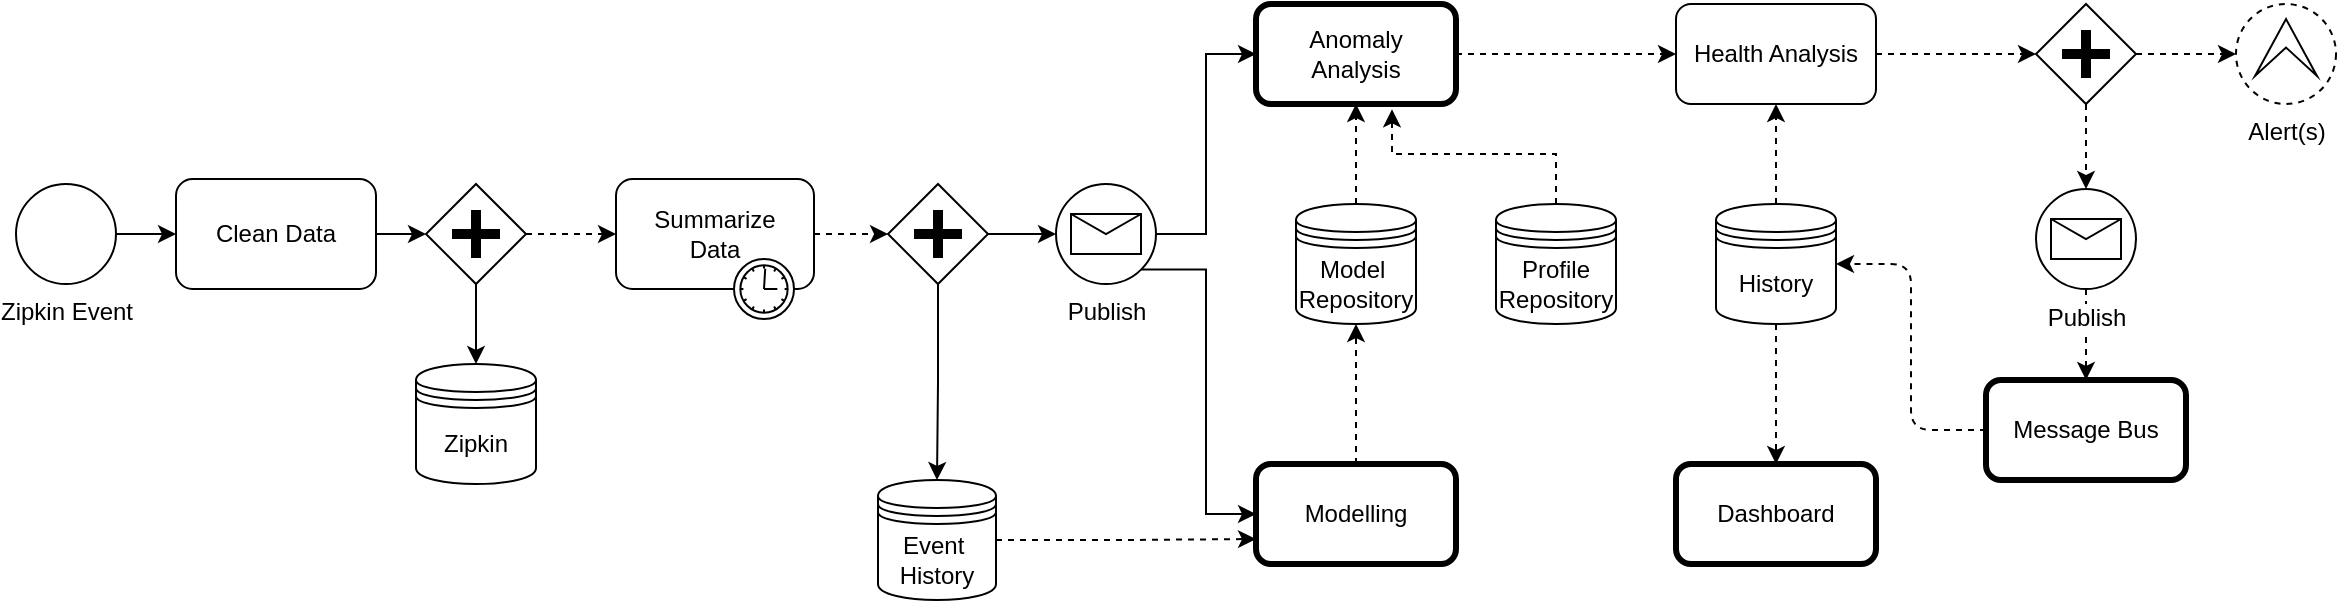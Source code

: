 <mxfile version="12.8.8" type="github">
  <diagram id="v1kaSg5XMLnamlTehL7t" name="Page-1">
    <mxGraphModel dx="782" dy="507" grid="1" gridSize="10" guides="1" tooltips="1" connect="1" arrows="1" fold="1" page="1" pageScale="1" pageWidth="850" pageHeight="1100" math="0" shadow="0">
      <root>
        <mxCell id="0" />
        <mxCell id="1" parent="0" />
        <mxCell id="SxOozk5HX5RI8pWN9_sA-17" style="edgeStyle=orthogonalEdgeStyle;rounded=0;orthogonalLoop=1;jettySize=auto;html=1;exitX=1;exitY=0.5;exitDx=0;exitDy=0;entryX=0;entryY=0.5;entryDx=0;entryDy=0;" edge="1" parent="1" source="SxOozk5HX5RI8pWN9_sA-1" target="SxOozk5HX5RI8pWN9_sA-4">
          <mxGeometry relative="1" as="geometry" />
        </mxCell>
        <mxCell id="SxOozk5HX5RI8pWN9_sA-1" value="Zipkin Event" style="shape=mxgraph.bpmn.shape;html=1;verticalLabelPosition=bottom;labelBackgroundColor=#ffffff;verticalAlign=top;align=center;perimeter=ellipsePerimeter;outlineConnect=0;outline=standard;symbol=general;" vertex="1" parent="1">
          <mxGeometry x="50" y="120" width="50" height="50" as="geometry" />
        </mxCell>
        <mxCell id="SxOozk5HX5RI8pWN9_sA-21" style="edgeStyle=orthogonalEdgeStyle;rounded=0;orthogonalLoop=1;jettySize=auto;html=1;exitX=0.5;exitY=1;exitDx=0;exitDy=0;entryX=0.5;entryY=0;entryDx=0;entryDy=0;" edge="1" parent="1" source="SxOozk5HX5RI8pWN9_sA-3" target="SxOozk5HX5RI8pWN9_sA-8">
          <mxGeometry relative="1" as="geometry" />
        </mxCell>
        <mxCell id="SxOozk5HX5RI8pWN9_sA-46" style="edgeStyle=orthogonalEdgeStyle;rounded=0;orthogonalLoop=1;jettySize=auto;html=1;exitX=1;exitY=0.5;exitDx=0;exitDy=0;dashed=1;entryX=0;entryY=0.5;entryDx=0;entryDy=0;" edge="1" parent="1" source="SxOozk5HX5RI8pWN9_sA-3" target="SxOozk5HX5RI8pWN9_sA-47">
          <mxGeometry relative="1" as="geometry">
            <mxPoint x="340" y="145.5" as="targetPoint" />
          </mxGeometry>
        </mxCell>
        <mxCell id="SxOozk5HX5RI8pWN9_sA-3" value="" style="shape=mxgraph.bpmn.shape;html=1;verticalLabelPosition=bottom;labelBackgroundColor=#ffffff;verticalAlign=top;align=center;perimeter=rhombusPerimeter;background=gateway;outlineConnect=0;outline=none;symbol=parallelGw;" vertex="1" parent="1">
          <mxGeometry x="255" y="120" width="50" height="50" as="geometry" />
        </mxCell>
        <mxCell id="SxOozk5HX5RI8pWN9_sA-19" style="edgeStyle=orthogonalEdgeStyle;rounded=0;orthogonalLoop=1;jettySize=auto;html=1;exitX=1;exitY=0.5;exitDx=0;exitDy=0;entryX=0;entryY=0.5;entryDx=0;entryDy=0;" edge="1" parent="1" source="SxOozk5HX5RI8pWN9_sA-4" target="SxOozk5HX5RI8pWN9_sA-3">
          <mxGeometry relative="1" as="geometry" />
        </mxCell>
        <mxCell id="SxOozk5HX5RI8pWN9_sA-4" value="Clean Data" style="shape=ext;rounded=1;html=1;whiteSpace=wrap;" vertex="1" parent="1">
          <mxGeometry x="130" y="117.5" width="100" height="55" as="geometry" />
        </mxCell>
        <mxCell id="SxOozk5HX5RI8pWN9_sA-8" value="Zipkin" style="shape=datastore;whiteSpace=wrap;html=1;" vertex="1" parent="1">
          <mxGeometry x="250" y="210" width="60" height="60" as="geometry" />
        </mxCell>
        <mxCell id="SxOozk5HX5RI8pWN9_sA-34" style="edgeStyle=orthogonalEdgeStyle;rounded=0;orthogonalLoop=1;jettySize=auto;html=1;entryX=0;entryY=0.75;entryDx=0;entryDy=0;dashed=1;" edge="1" parent="1" source="SxOozk5HX5RI8pWN9_sA-11" target="SxOozk5HX5RI8pWN9_sA-16">
          <mxGeometry relative="1" as="geometry" />
        </mxCell>
        <mxCell id="SxOozk5HX5RI8pWN9_sA-11" value="Event&amp;nbsp;&lt;br&gt;History" style="shape=datastore;whiteSpace=wrap;html=1;" vertex="1" parent="1">
          <mxGeometry x="481" y="268" width="59" height="60" as="geometry" />
        </mxCell>
        <mxCell id="SxOozk5HX5RI8pWN9_sA-27" style="edgeStyle=orthogonalEdgeStyle;rounded=0;orthogonalLoop=1;jettySize=auto;html=1;exitX=1;exitY=0.5;exitDx=0;exitDy=0;entryX=0;entryY=0.5;entryDx=0;entryDy=0;" edge="1" parent="1" source="SxOozk5HX5RI8pWN9_sA-12" target="SxOozk5HX5RI8pWN9_sA-15">
          <mxGeometry relative="1" as="geometry" />
        </mxCell>
        <mxCell id="SxOozk5HX5RI8pWN9_sA-28" style="edgeStyle=orthogonalEdgeStyle;rounded=0;orthogonalLoop=1;jettySize=auto;html=1;exitX=0.855;exitY=0.855;exitDx=0;exitDy=0;exitPerimeter=0;entryX=0;entryY=0.5;entryDx=0;entryDy=0;" edge="1" parent="1" source="SxOozk5HX5RI8pWN9_sA-12" target="SxOozk5HX5RI8pWN9_sA-16">
          <mxGeometry relative="1" as="geometry" />
        </mxCell>
        <mxCell id="SxOozk5HX5RI8pWN9_sA-12" value="Publish" style="shape=mxgraph.bpmn.shape;html=1;verticalLabelPosition=bottom;labelBackgroundColor=#ffffff;verticalAlign=top;align=center;perimeter=ellipsePerimeter;outlineConnect=0;outline=standard;symbol=message;" vertex="1" parent="1">
          <mxGeometry x="570" y="120" width="50" height="50" as="geometry" />
        </mxCell>
        <mxCell id="SxOozk5HX5RI8pWN9_sA-25" style="edgeStyle=orthogonalEdgeStyle;rounded=0;orthogonalLoop=1;jettySize=auto;html=1;exitX=0.5;exitY=1;exitDx=0;exitDy=0;entryX=0.5;entryY=0;entryDx=0;entryDy=0;" edge="1" parent="1" source="SxOozk5HX5RI8pWN9_sA-13" target="SxOozk5HX5RI8pWN9_sA-11">
          <mxGeometry relative="1" as="geometry" />
        </mxCell>
        <mxCell id="SxOozk5HX5RI8pWN9_sA-26" style="edgeStyle=orthogonalEdgeStyle;rounded=0;orthogonalLoop=1;jettySize=auto;html=1;exitX=1;exitY=0.5;exitDx=0;exitDy=0;entryX=0;entryY=0.5;entryDx=0;entryDy=0;" edge="1" parent="1" source="SxOozk5HX5RI8pWN9_sA-13" target="SxOozk5HX5RI8pWN9_sA-12">
          <mxGeometry relative="1" as="geometry" />
        </mxCell>
        <mxCell id="SxOozk5HX5RI8pWN9_sA-13" value="" style="shape=mxgraph.bpmn.shape;html=1;verticalLabelPosition=bottom;labelBackgroundColor=#ffffff;verticalAlign=top;align=center;perimeter=rhombusPerimeter;background=gateway;outlineConnect=0;outline=none;symbol=parallelGw;" vertex="1" parent="1">
          <mxGeometry x="486" y="120" width="50" height="50" as="geometry" />
        </mxCell>
        <mxCell id="SxOozk5HX5RI8pWN9_sA-38" style="edgeStyle=orthogonalEdgeStyle;rounded=0;orthogonalLoop=1;jettySize=auto;html=1;exitX=1;exitY=0.5;exitDx=0;exitDy=0;entryX=0;entryY=0.5;entryDx=0;entryDy=0;dashed=1;" edge="1" parent="1" source="SxOozk5HX5RI8pWN9_sA-15" target="SxOozk5HX5RI8pWN9_sA-37">
          <mxGeometry relative="1" as="geometry" />
        </mxCell>
        <mxCell id="SxOozk5HX5RI8pWN9_sA-15" value="Anomaly &lt;br&gt;Analysis" style="shape=ext;rounded=1;html=1;whiteSpace=wrap;strokeWidth=3;" vertex="1" parent="1">
          <mxGeometry x="670" y="30" width="100" height="50" as="geometry" />
        </mxCell>
        <mxCell id="SxOozk5HX5RI8pWN9_sA-35" style="edgeStyle=orthogonalEdgeStyle;rounded=0;orthogonalLoop=1;jettySize=auto;html=1;exitX=0.5;exitY=0;exitDx=0;exitDy=0;entryX=0.5;entryY=1;entryDx=0;entryDy=0;dashed=1;" edge="1" parent="1" source="SxOozk5HX5RI8pWN9_sA-16" target="SxOozk5HX5RI8pWN9_sA-29">
          <mxGeometry relative="1" as="geometry" />
        </mxCell>
        <mxCell id="SxOozk5HX5RI8pWN9_sA-16" value="Modelling" style="shape=ext;rounded=1;html=1;whiteSpace=wrap;strokeWidth=3;" vertex="1" parent="1">
          <mxGeometry x="670" y="260" width="100" height="50" as="geometry" />
        </mxCell>
        <mxCell id="SxOozk5HX5RI8pWN9_sA-36" style="edgeStyle=orthogonalEdgeStyle;rounded=0;orthogonalLoop=1;jettySize=auto;html=1;entryX=0.5;entryY=1;entryDx=0;entryDy=0;dashed=1;" edge="1" parent="1" source="SxOozk5HX5RI8pWN9_sA-29" target="SxOozk5HX5RI8pWN9_sA-15">
          <mxGeometry relative="1" as="geometry" />
        </mxCell>
        <mxCell id="SxOozk5HX5RI8pWN9_sA-29" value="Model&amp;nbsp;&lt;br&gt;Repository" style="shape=datastore;whiteSpace=wrap;html=1;" vertex="1" parent="1">
          <mxGeometry x="690" y="130" width="60" height="60" as="geometry" />
        </mxCell>
        <mxCell id="SxOozk5HX5RI8pWN9_sA-40" style="edgeStyle=orthogonalEdgeStyle;rounded=0;orthogonalLoop=1;jettySize=auto;html=1;exitX=1;exitY=0.5;exitDx=0;exitDy=0;entryX=0;entryY=0.5;entryDx=0;entryDy=0;dashed=1;" edge="1" parent="1" source="SxOozk5HX5RI8pWN9_sA-37" target="SxOozk5HX5RI8pWN9_sA-39">
          <mxGeometry relative="1" as="geometry" />
        </mxCell>
        <mxCell id="SxOozk5HX5RI8pWN9_sA-37" value="Health Analysis" style="shape=ext;rounded=1;html=1;whiteSpace=wrap;" vertex="1" parent="1">
          <mxGeometry x="880" y="30" width="100" height="50" as="geometry" />
        </mxCell>
        <mxCell id="SxOozk5HX5RI8pWN9_sA-56" value="" style="edgeStyle=orthogonalEdgeStyle;rounded=0;orthogonalLoop=1;jettySize=auto;html=1;dashed=1;" edge="1" parent="1" source="SxOozk5HX5RI8pWN9_sA-39" target="SxOozk5HX5RI8pWN9_sA-55">
          <mxGeometry relative="1" as="geometry" />
        </mxCell>
        <mxCell id="SxOozk5HX5RI8pWN9_sA-63" style="edgeStyle=orthogonalEdgeStyle;rounded=0;orthogonalLoop=1;jettySize=auto;html=1;exitX=0.5;exitY=1;exitDx=0;exitDy=0;entryX=0.5;entryY=0;entryDx=0;entryDy=0;dashed=1;" edge="1" parent="1" source="SxOozk5HX5RI8pWN9_sA-39" target="SxOozk5HX5RI8pWN9_sA-61">
          <mxGeometry relative="1" as="geometry" />
        </mxCell>
        <mxCell id="SxOozk5HX5RI8pWN9_sA-39" value="" style="shape=mxgraph.bpmn.shape;html=1;verticalLabelPosition=bottom;labelBackgroundColor=#ffffff;verticalAlign=top;align=center;perimeter=rhombusPerimeter;background=gateway;outlineConnect=0;outline=none;symbol=parallelGw;" vertex="1" parent="1">
          <mxGeometry x="1060" y="30" width="50" height="50" as="geometry" />
        </mxCell>
        <mxCell id="SxOozk5HX5RI8pWN9_sA-49" style="edgeStyle=orthogonalEdgeStyle;rounded=0;orthogonalLoop=1;jettySize=auto;html=1;exitX=1;exitY=0.5;exitDx=0;exitDy=0;entryX=0;entryY=0.5;entryDx=0;entryDy=0;dashed=1;" edge="1" parent="1" source="SxOozk5HX5RI8pWN9_sA-47" target="SxOozk5HX5RI8pWN9_sA-13">
          <mxGeometry relative="1" as="geometry" />
        </mxCell>
        <mxCell id="SxOozk5HX5RI8pWN9_sA-47" value="Summarize&lt;br&gt;Data" style="html=1;whiteSpace=wrap;rounded=1;dropTarget=0;" vertex="1" parent="1">
          <mxGeometry x="350" y="117.5" width="99" height="55" as="geometry" />
        </mxCell>
        <mxCell id="SxOozk5HX5RI8pWN9_sA-48" value="" style="shape=mxgraph.bpmn.timer_start;perimeter=ellipsePerimeter;html=1;verticalLabelPosition=bottom;labelBackgroundColor=#ffffff;verticalAlign=top;outlineConnect=0;" vertex="1" parent="SxOozk5HX5RI8pWN9_sA-47">
          <mxGeometry x="1" y="1" width="30" height="30" relative="1" as="geometry">
            <mxPoint x="-40" y="-15" as="offset" />
          </mxGeometry>
        </mxCell>
        <mxCell id="SxOozk5HX5RI8pWN9_sA-52" style="edgeStyle=orthogonalEdgeStyle;rounded=0;orthogonalLoop=1;jettySize=auto;html=1;exitX=0.5;exitY=0;exitDx=0;exitDy=0;entryX=0.68;entryY=1.053;entryDx=0;entryDy=0;entryPerimeter=0;dashed=1;" edge="1" parent="1" source="SxOozk5HX5RI8pWN9_sA-51" target="SxOozk5HX5RI8pWN9_sA-15">
          <mxGeometry relative="1" as="geometry" />
        </mxCell>
        <mxCell id="SxOozk5HX5RI8pWN9_sA-51" value="Profile&lt;br&gt;Repository" style="shape=datastore;whiteSpace=wrap;html=1;" vertex="1" parent="1">
          <mxGeometry x="790" y="130" width="60" height="60" as="geometry" />
        </mxCell>
        <mxCell id="SxOozk5HX5RI8pWN9_sA-58" style="edgeStyle=orthogonalEdgeStyle;rounded=0;orthogonalLoop=1;jettySize=auto;html=1;entryX=0.5;entryY=0;entryDx=0;entryDy=0;dashed=1;" edge="1" parent="1" source="SxOozk5HX5RI8pWN9_sA-53" target="SxOozk5HX5RI8pWN9_sA-57">
          <mxGeometry relative="1" as="geometry" />
        </mxCell>
        <mxCell id="SxOozk5HX5RI8pWN9_sA-60" style="edgeStyle=orthogonalEdgeStyle;rounded=0;orthogonalLoop=1;jettySize=auto;html=1;entryX=0.5;entryY=1;entryDx=0;entryDy=0;dashed=1;" edge="1" parent="1" source="SxOozk5HX5RI8pWN9_sA-53" target="SxOozk5HX5RI8pWN9_sA-37">
          <mxGeometry relative="1" as="geometry" />
        </mxCell>
        <mxCell id="SxOozk5HX5RI8pWN9_sA-53" value="History" style="shape=datastore;whiteSpace=wrap;html=1;" vertex="1" parent="1">
          <mxGeometry x="900" y="130" width="60" height="60" as="geometry" />
        </mxCell>
        <mxCell id="SxOozk5HX5RI8pWN9_sA-55" value="Alert(s)" style="shape=mxgraph.bpmn.shape;html=1;verticalLabelPosition=bottom;labelBackgroundColor=#ffffff;verticalAlign=top;align=center;perimeter=ellipsePerimeter;outlineConnect=0;outline=eventNonint;symbol=escalation;" vertex="1" parent="1">
          <mxGeometry x="1160" y="30" width="50" height="50" as="geometry" />
        </mxCell>
        <mxCell id="SxOozk5HX5RI8pWN9_sA-57" value="Dashboard" style="shape=ext;rounded=1;html=1;whiteSpace=wrap;strokeWidth=3;" vertex="1" parent="1">
          <mxGeometry x="880" y="260" width="100" height="50" as="geometry" />
        </mxCell>
        <mxCell id="SxOozk5HX5RI8pWN9_sA-64" style="edgeStyle=orthogonalEdgeStyle;rounded=0;orthogonalLoop=1;jettySize=auto;html=1;entryX=0.5;entryY=0;entryDx=0;entryDy=0;dashed=1;" edge="1" parent="1" source="SxOozk5HX5RI8pWN9_sA-61" target="SxOozk5HX5RI8pWN9_sA-62">
          <mxGeometry relative="1" as="geometry" />
        </mxCell>
        <mxCell id="SxOozk5HX5RI8pWN9_sA-61" value="Publish" style="shape=mxgraph.bpmn.shape;html=1;verticalLabelPosition=bottom;labelBackgroundColor=#ffffff;verticalAlign=top;align=center;perimeter=ellipsePerimeter;outlineConnect=0;outline=standard;symbol=message;" vertex="1" parent="1">
          <mxGeometry x="1060" y="122.5" width="50" height="50" as="geometry" />
        </mxCell>
        <mxCell id="SxOozk5HX5RI8pWN9_sA-65" style="edgeStyle=orthogonalEdgeStyle;orthogonalLoop=1;jettySize=auto;html=1;exitX=0;exitY=0.5;exitDx=0;exitDy=0;entryX=1;entryY=0.5;entryDx=0;entryDy=0;dashed=1;rounded=1;" edge="1" parent="1" source="SxOozk5HX5RI8pWN9_sA-62" target="SxOozk5HX5RI8pWN9_sA-53">
          <mxGeometry relative="1" as="geometry" />
        </mxCell>
        <mxCell id="SxOozk5HX5RI8pWN9_sA-62" value="Message Bus" style="shape=ext;rounded=1;html=1;whiteSpace=wrap;strokeWidth=3;" vertex="1" parent="1">
          <mxGeometry x="1035" y="218" width="100" height="50" as="geometry" />
        </mxCell>
      </root>
    </mxGraphModel>
  </diagram>
</mxfile>
